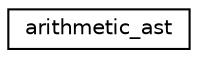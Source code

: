 digraph "Graphical Class Hierarchy"
{
 // LATEX_PDF_SIZE
  edge [fontname="Helvetica",fontsize="10",labelfontname="Helvetica",labelfontsize="10"];
  node [fontname="Helvetica",fontsize="10",shape=record];
  rankdir="LR";
  Node0 [label="arithmetic_ast",height=0.2,width=0.4,color="black", fillcolor="white", style="filled",URL="$structarithmetic__ast.html",tooltip=" "];
}
